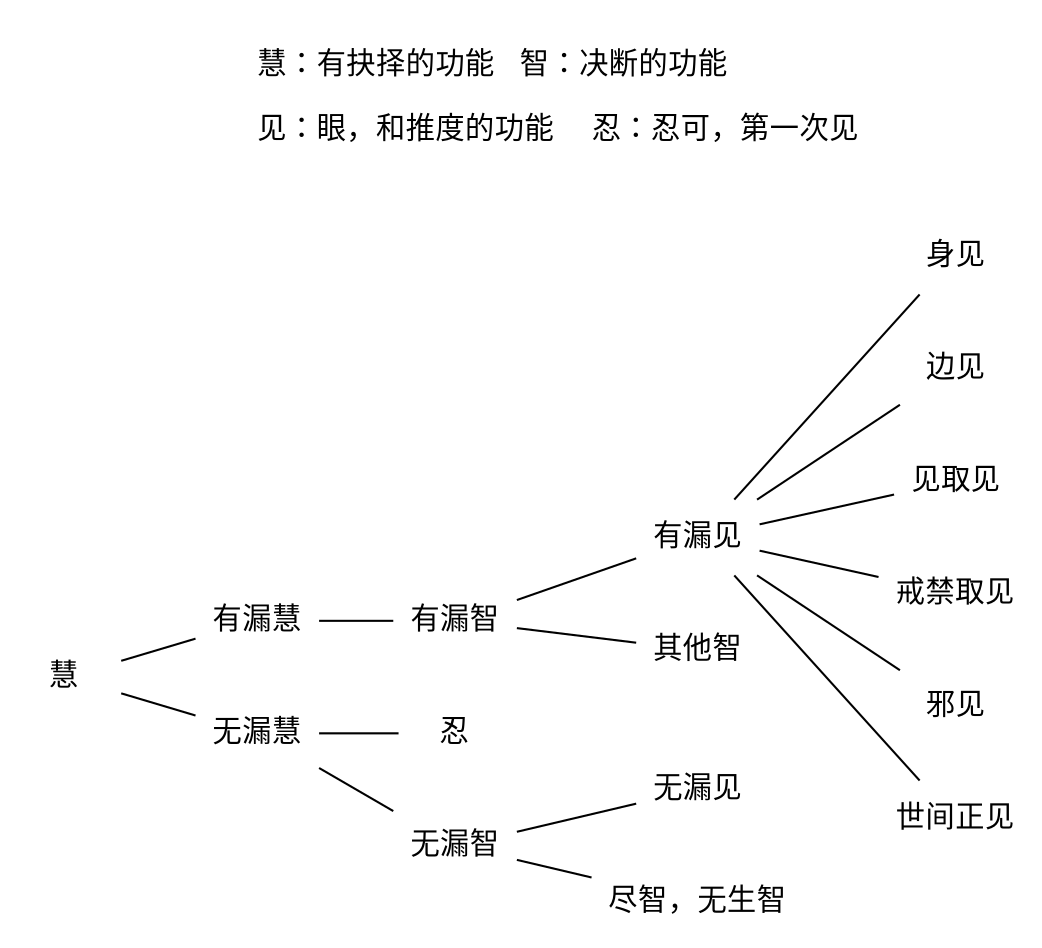 graph Hui {
    rankdir = LR
    splines=false
    node [shape = none]
    
    labelloc = t
    label = "
            慧：有抉择的功能    智：决断的功能\l
            见：眼，和推度的功能      忍：忍可，第一次见\l
            "
   
    慧 -- {有漏慧,无漏慧}

    有漏慧 -- 有漏智 -- {有漏见, 其他智}
    有漏见 -- {身见,边见,见取见,戒禁取见,邪见,世间正见}

    无漏慧 -- {忍,无漏智}
    无漏智 -- {无漏见, "尽智，无生智"}

}